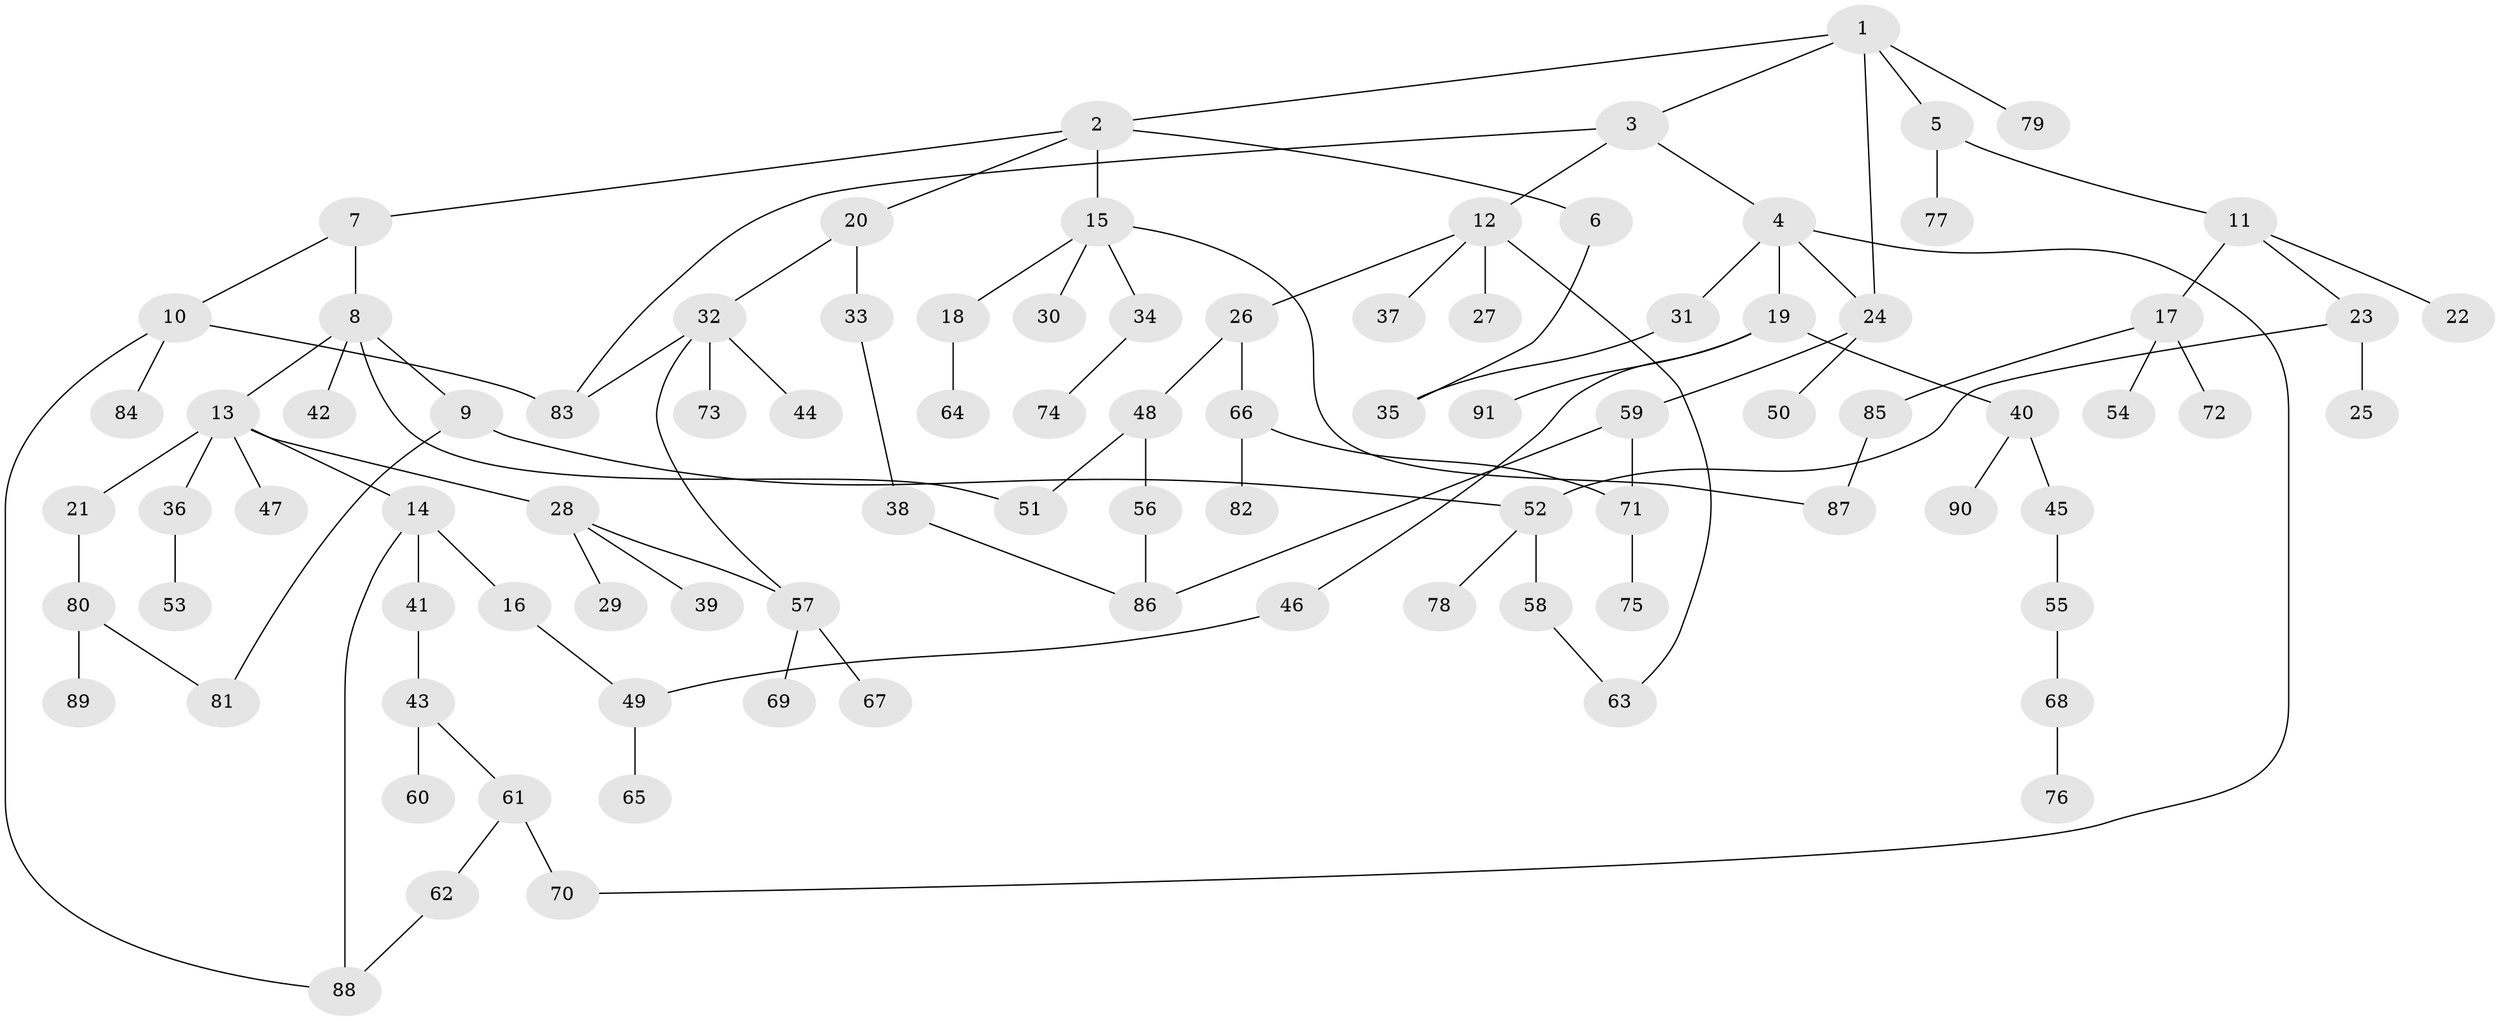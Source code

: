 // coarse degree distribution, {5: 0.0847457627118644, 6: 0.05084745762711865, 4: 0.06779661016949153, 7: 0.01694915254237288, 2: 0.3050847457627119, 3: 0.1694915254237288, 1: 0.3050847457627119}
// Generated by graph-tools (version 1.1) at 2025/51/02/27/25 19:51:38]
// undirected, 91 vertices, 107 edges
graph export_dot {
graph [start="1"]
  node [color=gray90,style=filled];
  1;
  2;
  3;
  4;
  5;
  6;
  7;
  8;
  9;
  10;
  11;
  12;
  13;
  14;
  15;
  16;
  17;
  18;
  19;
  20;
  21;
  22;
  23;
  24;
  25;
  26;
  27;
  28;
  29;
  30;
  31;
  32;
  33;
  34;
  35;
  36;
  37;
  38;
  39;
  40;
  41;
  42;
  43;
  44;
  45;
  46;
  47;
  48;
  49;
  50;
  51;
  52;
  53;
  54;
  55;
  56;
  57;
  58;
  59;
  60;
  61;
  62;
  63;
  64;
  65;
  66;
  67;
  68;
  69;
  70;
  71;
  72;
  73;
  74;
  75;
  76;
  77;
  78;
  79;
  80;
  81;
  82;
  83;
  84;
  85;
  86;
  87;
  88;
  89;
  90;
  91;
  1 -- 2;
  1 -- 3;
  1 -- 5;
  1 -- 79;
  1 -- 24;
  2 -- 6;
  2 -- 7;
  2 -- 15;
  2 -- 20;
  3 -- 4;
  3 -- 12;
  3 -- 83;
  4 -- 19;
  4 -- 24;
  4 -- 31;
  4 -- 70;
  5 -- 11;
  5 -- 77;
  6 -- 35;
  7 -- 8;
  7 -- 10;
  8 -- 9;
  8 -- 13;
  8 -- 42;
  8 -- 51;
  9 -- 81;
  9 -- 52;
  10 -- 83;
  10 -- 84;
  10 -- 88;
  11 -- 17;
  11 -- 22;
  11 -- 23;
  12 -- 26;
  12 -- 27;
  12 -- 37;
  12 -- 63;
  13 -- 14;
  13 -- 21;
  13 -- 28;
  13 -- 36;
  13 -- 47;
  14 -- 16;
  14 -- 41;
  14 -- 88;
  15 -- 18;
  15 -- 30;
  15 -- 34;
  15 -- 87;
  16 -- 49;
  17 -- 54;
  17 -- 72;
  17 -- 85;
  18 -- 64;
  19 -- 40;
  19 -- 46;
  19 -- 91;
  20 -- 32;
  20 -- 33;
  21 -- 80;
  23 -- 25;
  23 -- 52;
  24 -- 50;
  24 -- 59;
  26 -- 48;
  26 -- 66;
  28 -- 29;
  28 -- 39;
  28 -- 57;
  31 -- 35;
  32 -- 44;
  32 -- 73;
  32 -- 83;
  32 -- 57;
  33 -- 38;
  34 -- 74;
  36 -- 53;
  38 -- 86;
  40 -- 45;
  40 -- 90;
  41 -- 43;
  43 -- 60;
  43 -- 61;
  45 -- 55;
  46 -- 49;
  48 -- 56;
  48 -- 51;
  49 -- 65;
  52 -- 58;
  52 -- 78;
  55 -- 68;
  56 -- 86;
  57 -- 67;
  57 -- 69;
  58 -- 63;
  59 -- 71;
  59 -- 86;
  61 -- 62;
  61 -- 70;
  62 -- 88;
  66 -- 82;
  66 -- 71;
  68 -- 76;
  71 -- 75;
  80 -- 89;
  80 -- 81;
  85 -- 87;
}
